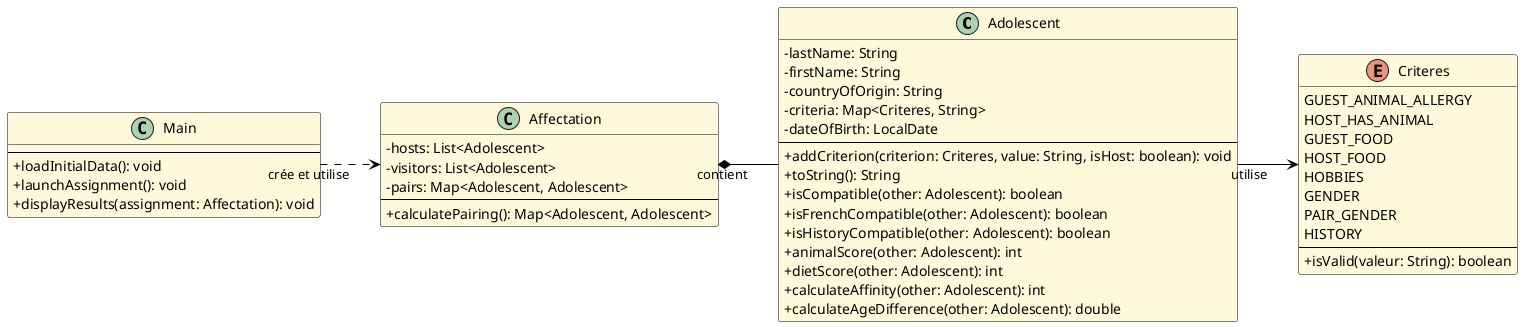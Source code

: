 @startuml SAE_UML_Version2
skinparam backgroundColor #FFFFFF
skinparam classBackgroundColor #FFF9DB
skinparam classBorderColor #000000
skinparam classFontColor #000000
skinparam classFontSize 16
skinparam classFontStyle bold
skinparam classAttributeFontColor #000000
skinparam classAttributeFontSize 14
skinparam classAttributeFontStyle normal
skinparam classStereotypeFontColor #000000
skinparam classStereotypeFontSize 12
skinparam classStereotypeFontStyle italic
skinparam shadowing false
skinparam ArrowColor #000000
skinparam ArrowFontColor #000000
skinparam interfaceBackgroundColor #FFF9DB
skinparam interfaceBorderColor #000000
skinparam interfaceFontColor #000000
skinparam interfaceFontSize 16
skinparam interfaceFontStyle bold
skinparam interfaceStereotypeFontColor #000000
skinparam interfaceStereotypeFontSize 12
skinparam interfaceStereotypeFontStyle italic
skinparam linetype ortho
skinparam classAttributeIconSize 0


left to right direction

together {
  class Adolescent {
    - lastName: String
    - firstName: String
    - countryOfOrigin: String
    - criteria: Map<Criteres, String>
    - dateOfBirth: LocalDate
    --
    + addCriterion(criterion: Criteres, value: String, isHost: boolean): void
    + toString(): String
    + isCompatible(other: Adolescent): boolean
    + isFrenchCompatible(other: Adolescent): boolean
    + isHistoryCompatible(other: Adolescent): boolean
    + animalScore(other: Adolescent): int
    + dietScore(other: Adolescent): int
    + calculateAffinity(other: Adolescent): int
    + calculateAgeDifference(other: Adolescent): double
  }

  enum Criteres {
    GUEST_ANIMAL_ALLERGY
    HOST_HAS_ANIMAL
    GUEST_FOOD
    HOST_FOOD
    HOBBIES
    GENDER
    PAIR_GENDER
    HISTORY
    --
    + isValid(valeur: String): boolean
  }
}

together {
  class Affectation {
    - hosts: List<Adolescent>
    - visitors: List<Adolescent>
    - pairs: Map<Adolescent, Adolescent>
    --
    + calculatePairing(): Map<Adolescent, Adolescent>
  }

  class Main {
    --
    + loadInitialData(): void
    + launchAssignment(): void
    + displayResults(assignment: Affectation): void
  }
}

Adolescent --> Criteres : utilise
Affectation *-- Adolescent : contient
Main ..> Affectation : crée et utilise

@enduml 